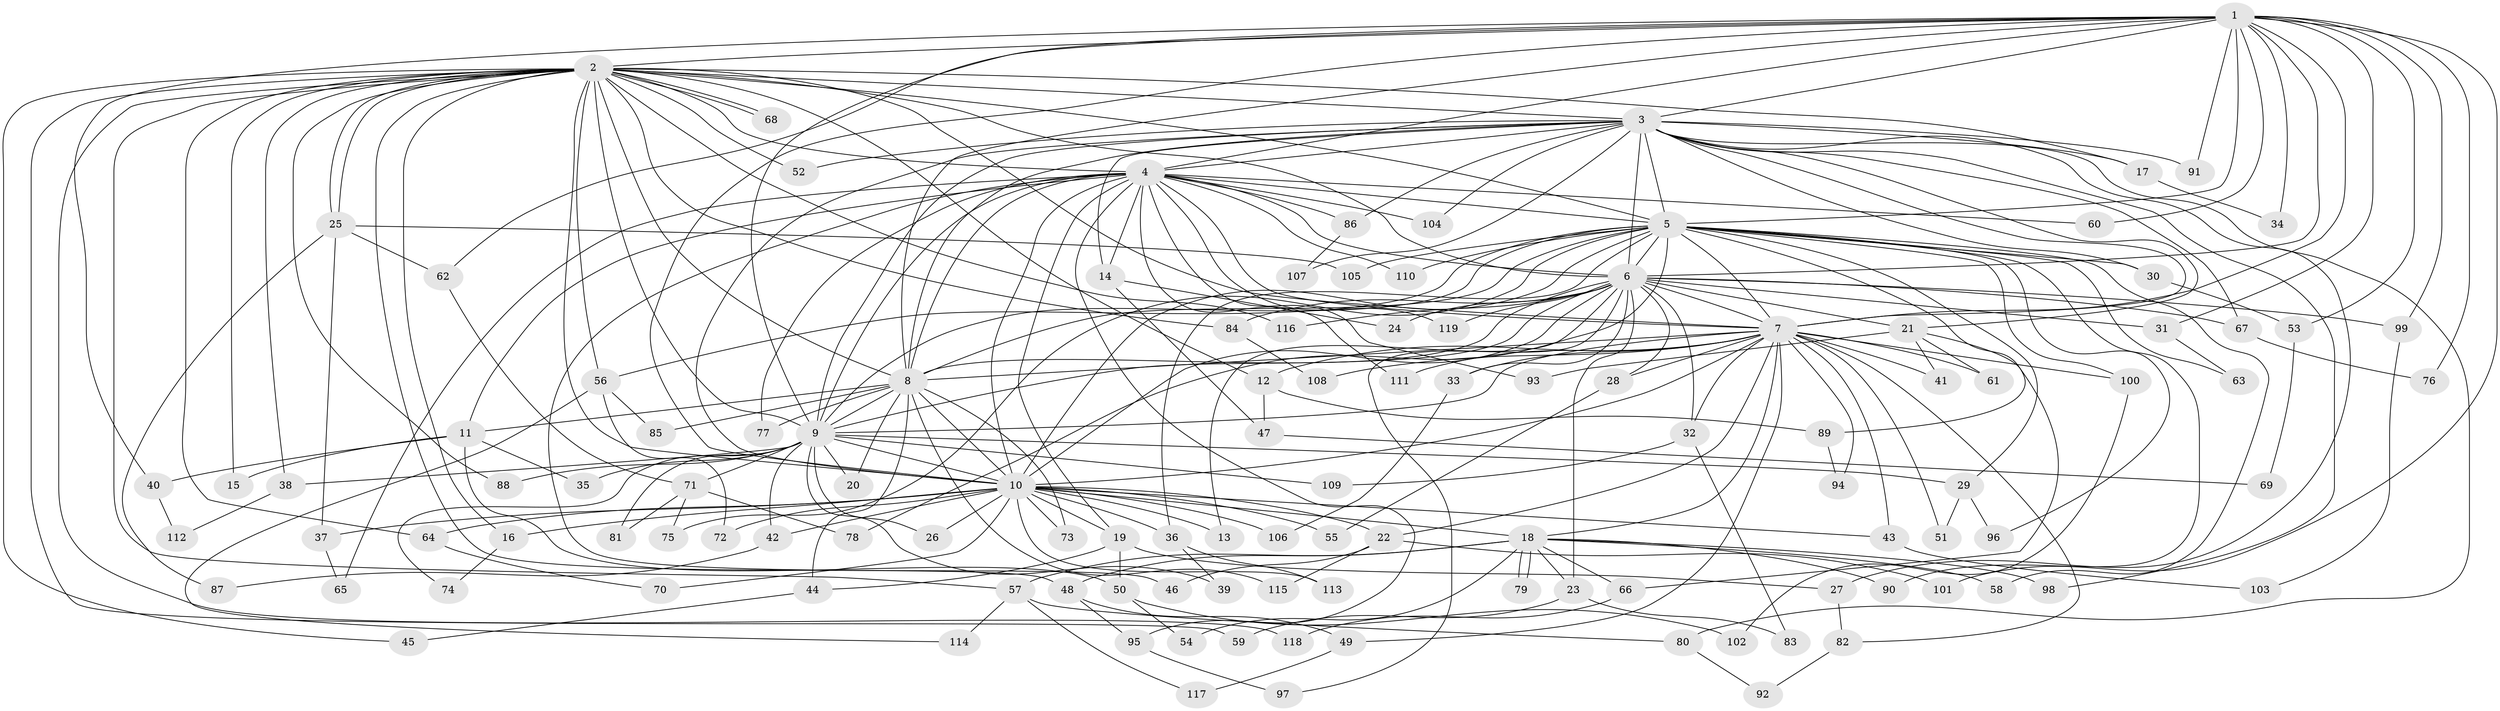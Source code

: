 // coarse degree distribution, {17: 0.011764705882352941, 24: 0.011764705882352941, 18: 0.023529411764705882, 21: 0.03529411764705882, 20: 0.011764705882352941, 22: 0.011764705882352941, 5: 0.058823529411764705, 4: 0.11764705882352941, 2: 0.4235294117647059, 3: 0.23529411764705882, 11: 0.011764705882352941, 6: 0.023529411764705882, 1: 0.023529411764705882}
// Generated by graph-tools (version 1.1) at 2025/49/03/04/25 22:49:38]
// undirected, 119 vertices, 263 edges
graph export_dot {
  node [color=gray90,style=filled];
  1;
  2;
  3;
  4;
  5;
  6;
  7;
  8;
  9;
  10;
  11;
  12;
  13;
  14;
  15;
  16;
  17;
  18;
  19;
  20;
  21;
  22;
  23;
  24;
  25;
  26;
  27;
  28;
  29;
  30;
  31;
  32;
  33;
  34;
  35;
  36;
  37;
  38;
  39;
  40;
  41;
  42;
  43;
  44;
  45;
  46;
  47;
  48;
  49;
  50;
  51;
  52;
  53;
  54;
  55;
  56;
  57;
  58;
  59;
  60;
  61;
  62;
  63;
  64;
  65;
  66;
  67;
  68;
  69;
  70;
  71;
  72;
  73;
  74;
  75;
  76;
  77;
  78;
  79;
  80;
  81;
  82;
  83;
  84;
  85;
  86;
  87;
  88;
  89;
  90;
  91;
  92;
  93;
  94;
  95;
  96;
  97;
  98;
  99;
  100;
  101;
  102;
  103;
  104;
  105;
  106;
  107;
  108;
  109;
  110;
  111;
  112;
  113;
  114;
  115;
  116;
  117;
  118;
  119;
  1 -- 2;
  1 -- 3;
  1 -- 4;
  1 -- 5;
  1 -- 6;
  1 -- 7;
  1 -- 8;
  1 -- 9;
  1 -- 10;
  1 -- 31;
  1 -- 34;
  1 -- 40;
  1 -- 53;
  1 -- 60;
  1 -- 62;
  1 -- 76;
  1 -- 91;
  1 -- 99;
  1 -- 101;
  2 -- 3;
  2 -- 4;
  2 -- 5;
  2 -- 6;
  2 -- 7;
  2 -- 8;
  2 -- 9;
  2 -- 10;
  2 -- 12;
  2 -- 15;
  2 -- 16;
  2 -- 17;
  2 -- 25;
  2 -- 25;
  2 -- 38;
  2 -- 45;
  2 -- 48;
  2 -- 52;
  2 -- 56;
  2 -- 57;
  2 -- 59;
  2 -- 64;
  2 -- 68;
  2 -- 68;
  2 -- 84;
  2 -- 88;
  2 -- 116;
  2 -- 118;
  3 -- 4;
  3 -- 5;
  3 -- 6;
  3 -- 7;
  3 -- 8;
  3 -- 9;
  3 -- 10;
  3 -- 14;
  3 -- 17;
  3 -- 21;
  3 -- 27;
  3 -- 30;
  3 -- 52;
  3 -- 67;
  3 -- 80;
  3 -- 86;
  3 -- 91;
  3 -- 98;
  3 -- 104;
  3 -- 107;
  4 -- 5;
  4 -- 6;
  4 -- 7;
  4 -- 8;
  4 -- 9;
  4 -- 10;
  4 -- 11;
  4 -- 14;
  4 -- 19;
  4 -- 46;
  4 -- 60;
  4 -- 65;
  4 -- 77;
  4 -- 86;
  4 -- 93;
  4 -- 95;
  4 -- 104;
  4 -- 110;
  4 -- 111;
  4 -- 119;
  5 -- 6;
  5 -- 7;
  5 -- 8;
  5 -- 9;
  5 -- 10;
  5 -- 29;
  5 -- 30;
  5 -- 36;
  5 -- 56;
  5 -- 58;
  5 -- 63;
  5 -- 75;
  5 -- 78;
  5 -- 89;
  5 -- 90;
  5 -- 96;
  5 -- 100;
  5 -- 105;
  5 -- 110;
  6 -- 7;
  6 -- 8;
  6 -- 9;
  6 -- 10;
  6 -- 13;
  6 -- 21;
  6 -- 23;
  6 -- 24;
  6 -- 28;
  6 -- 31;
  6 -- 32;
  6 -- 33;
  6 -- 67;
  6 -- 84;
  6 -- 97;
  6 -- 99;
  6 -- 116;
  6 -- 119;
  7 -- 8;
  7 -- 9;
  7 -- 10;
  7 -- 12;
  7 -- 18;
  7 -- 22;
  7 -- 28;
  7 -- 32;
  7 -- 33;
  7 -- 41;
  7 -- 43;
  7 -- 49;
  7 -- 51;
  7 -- 61;
  7 -- 82;
  7 -- 94;
  7 -- 100;
  7 -- 108;
  7 -- 111;
  8 -- 9;
  8 -- 10;
  8 -- 11;
  8 -- 20;
  8 -- 44;
  8 -- 73;
  8 -- 77;
  8 -- 85;
  8 -- 115;
  9 -- 10;
  9 -- 20;
  9 -- 26;
  9 -- 29;
  9 -- 35;
  9 -- 38;
  9 -- 39;
  9 -- 42;
  9 -- 71;
  9 -- 74;
  9 -- 81;
  9 -- 88;
  9 -- 109;
  10 -- 13;
  10 -- 16;
  10 -- 18;
  10 -- 19;
  10 -- 22;
  10 -- 26;
  10 -- 36;
  10 -- 37;
  10 -- 42;
  10 -- 43;
  10 -- 55;
  10 -- 64;
  10 -- 70;
  10 -- 72;
  10 -- 73;
  10 -- 106;
  10 -- 113;
  11 -- 15;
  11 -- 35;
  11 -- 40;
  11 -- 50;
  12 -- 47;
  12 -- 89;
  14 -- 24;
  14 -- 47;
  16 -- 74;
  17 -- 34;
  18 -- 23;
  18 -- 48;
  18 -- 54;
  18 -- 57;
  18 -- 58;
  18 -- 66;
  18 -- 79;
  18 -- 79;
  18 -- 90;
  18 -- 98;
  19 -- 27;
  19 -- 44;
  19 -- 50;
  21 -- 41;
  21 -- 61;
  21 -- 66;
  21 -- 93;
  22 -- 46;
  22 -- 101;
  22 -- 115;
  23 -- 59;
  23 -- 83;
  25 -- 37;
  25 -- 62;
  25 -- 87;
  25 -- 105;
  27 -- 82;
  28 -- 55;
  29 -- 51;
  29 -- 96;
  30 -- 53;
  31 -- 63;
  32 -- 83;
  32 -- 109;
  33 -- 106;
  36 -- 39;
  36 -- 113;
  37 -- 65;
  38 -- 112;
  40 -- 112;
  42 -- 87;
  43 -- 103;
  44 -- 45;
  47 -- 69;
  48 -- 49;
  48 -- 95;
  49 -- 117;
  50 -- 54;
  50 -- 102;
  53 -- 69;
  56 -- 72;
  56 -- 85;
  56 -- 114;
  57 -- 80;
  57 -- 114;
  57 -- 117;
  62 -- 71;
  64 -- 70;
  66 -- 118;
  67 -- 76;
  71 -- 75;
  71 -- 78;
  71 -- 81;
  80 -- 92;
  82 -- 92;
  84 -- 108;
  86 -- 107;
  89 -- 94;
  95 -- 97;
  99 -- 103;
  100 -- 102;
}
